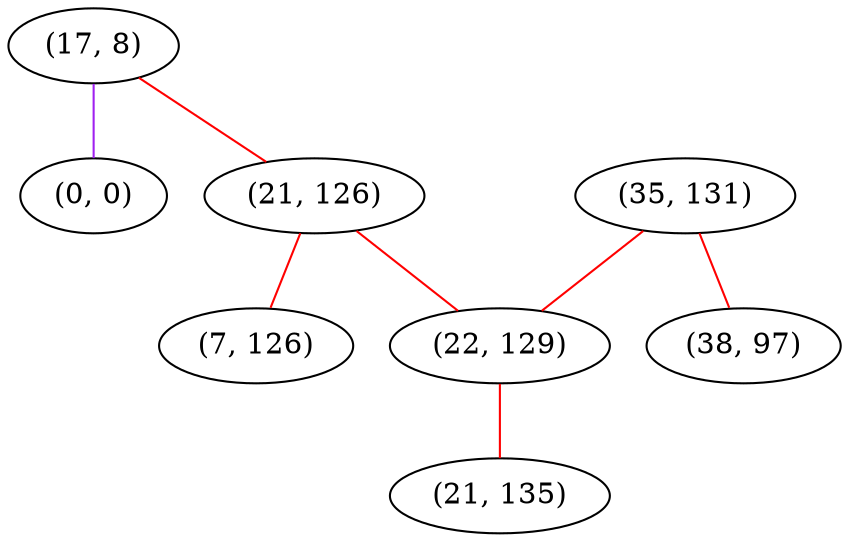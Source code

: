 graph "" {
"(17, 8)";
"(0, 0)";
"(35, 131)";
"(38, 97)";
"(21, 126)";
"(7, 126)";
"(22, 129)";
"(21, 135)";
"(17, 8)" -- "(21, 126)"  [color=red, key=0, weight=1];
"(17, 8)" -- "(0, 0)"  [color=purple, key=0, weight=4];
"(35, 131)" -- "(22, 129)"  [color=red, key=0, weight=1];
"(35, 131)" -- "(38, 97)"  [color=red, key=0, weight=1];
"(21, 126)" -- "(7, 126)"  [color=red, key=0, weight=1];
"(21, 126)" -- "(22, 129)"  [color=red, key=0, weight=1];
"(22, 129)" -- "(21, 135)"  [color=red, key=0, weight=1];
}
